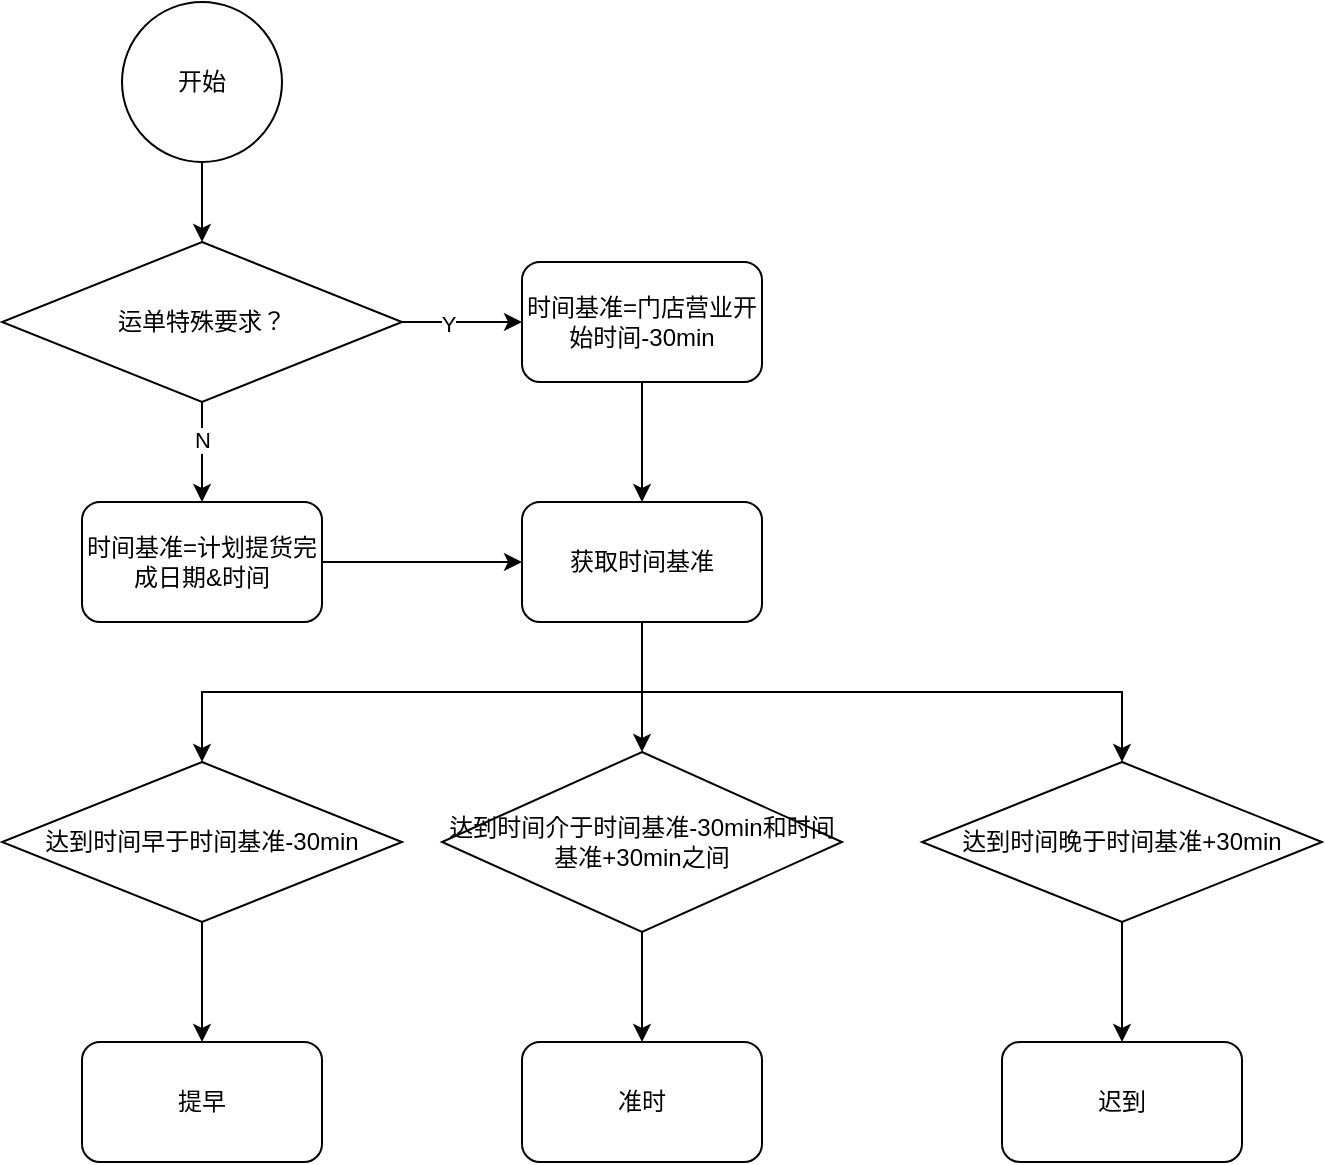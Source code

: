 <mxfile version="17.4.5" type="github">
  <diagram id="yJePkTv2cTcWfPXzqtmJ" name="Page-1">
    <mxGraphModel dx="1185" dy="614" grid="1" gridSize="10" guides="1" tooltips="1" connect="1" arrows="1" fold="1" page="1" pageScale="1" pageWidth="827" pageHeight="1169" math="0" shadow="0">
      <root>
        <mxCell id="0" />
        <mxCell id="1" parent="0" />
        <mxCell id="viNOHTLU0dl9gUFhKqfI-3" style="edgeStyle=orthogonalEdgeStyle;rounded=0;orthogonalLoop=1;jettySize=auto;html=1;exitX=0.5;exitY=1;exitDx=0;exitDy=0;" edge="1" parent="1" source="viNOHTLU0dl9gUFhKqfI-1" target="viNOHTLU0dl9gUFhKqfI-2">
          <mxGeometry relative="1" as="geometry" />
        </mxCell>
        <mxCell id="viNOHTLU0dl9gUFhKqfI-1" value="开始" style="ellipse;whiteSpace=wrap;html=1;aspect=fixed;" vertex="1" parent="1">
          <mxGeometry x="120" y="80" width="80" height="80" as="geometry" />
        </mxCell>
        <mxCell id="viNOHTLU0dl9gUFhKqfI-6" style="edgeStyle=orthogonalEdgeStyle;rounded=0;orthogonalLoop=1;jettySize=auto;html=1;exitX=1;exitY=0.5;exitDx=0;exitDy=0;entryX=0;entryY=0.5;entryDx=0;entryDy=0;" edge="1" parent="1" source="viNOHTLU0dl9gUFhKqfI-2" target="viNOHTLU0dl9gUFhKqfI-5">
          <mxGeometry relative="1" as="geometry" />
        </mxCell>
        <mxCell id="viNOHTLU0dl9gUFhKqfI-8" value="Y" style="edgeLabel;html=1;align=center;verticalAlign=middle;resizable=0;points=[];" vertex="1" connectable="0" parent="viNOHTLU0dl9gUFhKqfI-6">
          <mxGeometry x="-0.233" y="-1" relative="1" as="geometry">
            <mxPoint as="offset" />
          </mxGeometry>
        </mxCell>
        <mxCell id="viNOHTLU0dl9gUFhKqfI-7" style="edgeStyle=orthogonalEdgeStyle;rounded=0;orthogonalLoop=1;jettySize=auto;html=1;exitX=0.5;exitY=1;exitDx=0;exitDy=0;entryX=0.5;entryY=0;entryDx=0;entryDy=0;" edge="1" parent="1" source="viNOHTLU0dl9gUFhKqfI-2" target="viNOHTLU0dl9gUFhKqfI-4">
          <mxGeometry relative="1" as="geometry" />
        </mxCell>
        <mxCell id="viNOHTLU0dl9gUFhKqfI-9" value="N" style="edgeLabel;html=1;align=center;verticalAlign=middle;resizable=0;points=[];" vertex="1" connectable="0" parent="viNOHTLU0dl9gUFhKqfI-7">
          <mxGeometry x="-0.24" relative="1" as="geometry">
            <mxPoint as="offset" />
          </mxGeometry>
        </mxCell>
        <mxCell id="viNOHTLU0dl9gUFhKqfI-2" value="运单特殊要求？" style="rhombus;whiteSpace=wrap;html=1;" vertex="1" parent="1">
          <mxGeometry x="60" y="200" width="200" height="80" as="geometry" />
        </mxCell>
        <mxCell id="viNOHTLU0dl9gUFhKqfI-24" style="edgeStyle=orthogonalEdgeStyle;rounded=0;orthogonalLoop=1;jettySize=auto;html=1;exitX=1;exitY=0.5;exitDx=0;exitDy=0;entryX=0;entryY=0.5;entryDx=0;entryDy=0;" edge="1" parent="1" source="viNOHTLU0dl9gUFhKqfI-4" target="viNOHTLU0dl9gUFhKqfI-23">
          <mxGeometry relative="1" as="geometry" />
        </mxCell>
        <mxCell id="viNOHTLU0dl9gUFhKqfI-4" value="&lt;span&gt;时间基准=&lt;/span&gt;计划提货完成日期&amp;amp;时间" style="rounded=1;whiteSpace=wrap;html=1;" vertex="1" parent="1">
          <mxGeometry x="100" y="330" width="120" height="60" as="geometry" />
        </mxCell>
        <mxCell id="viNOHTLU0dl9gUFhKqfI-25" style="edgeStyle=orthogonalEdgeStyle;rounded=0;orthogonalLoop=1;jettySize=auto;html=1;exitX=0.5;exitY=1;exitDx=0;exitDy=0;entryX=0.5;entryY=0;entryDx=0;entryDy=0;" edge="1" parent="1" source="viNOHTLU0dl9gUFhKqfI-5" target="viNOHTLU0dl9gUFhKqfI-23">
          <mxGeometry relative="1" as="geometry" />
        </mxCell>
        <mxCell id="viNOHTLU0dl9gUFhKqfI-5" value="时间基准=门店营业开始时间-30min" style="rounded=1;whiteSpace=wrap;html=1;" vertex="1" parent="1">
          <mxGeometry x="320" y="210" width="120" height="60" as="geometry" />
        </mxCell>
        <mxCell id="viNOHTLU0dl9gUFhKqfI-16" style="edgeStyle=orthogonalEdgeStyle;rounded=0;orthogonalLoop=1;jettySize=auto;html=1;exitX=0.5;exitY=1;exitDx=0;exitDy=0;entryX=0.5;entryY=0;entryDx=0;entryDy=0;" edge="1" parent="1" source="viNOHTLU0dl9gUFhKqfI-14" target="viNOHTLU0dl9gUFhKqfI-15">
          <mxGeometry relative="1" as="geometry" />
        </mxCell>
        <mxCell id="viNOHTLU0dl9gUFhKqfI-14" value="达到时间早于时间基准-30min" style="rhombus;whiteSpace=wrap;html=1;" vertex="1" parent="1">
          <mxGeometry x="60" y="460" width="200" height="80" as="geometry" />
        </mxCell>
        <mxCell id="viNOHTLU0dl9gUFhKqfI-15" value="提早" style="rounded=1;whiteSpace=wrap;html=1;" vertex="1" parent="1">
          <mxGeometry x="100" y="600" width="120" height="60" as="geometry" />
        </mxCell>
        <mxCell id="viNOHTLU0dl9gUFhKqfI-21" style="edgeStyle=orthogonalEdgeStyle;rounded=0;orthogonalLoop=1;jettySize=auto;html=1;exitX=0.5;exitY=1;exitDx=0;exitDy=0;entryX=0.5;entryY=0;entryDx=0;entryDy=0;" edge="1" parent="1" source="viNOHTLU0dl9gUFhKqfI-17" target="viNOHTLU0dl9gUFhKqfI-19">
          <mxGeometry relative="1" as="geometry" />
        </mxCell>
        <mxCell id="viNOHTLU0dl9gUFhKqfI-17" value="达到时间介于时间基准-30min和时间基准+30min之间" style="rhombus;whiteSpace=wrap;html=1;" vertex="1" parent="1">
          <mxGeometry x="280" y="455" width="200" height="90" as="geometry" />
        </mxCell>
        <mxCell id="viNOHTLU0dl9gUFhKqfI-22" style="edgeStyle=orthogonalEdgeStyle;rounded=0;orthogonalLoop=1;jettySize=auto;html=1;exitX=0.5;exitY=1;exitDx=0;exitDy=0;entryX=0.5;entryY=0;entryDx=0;entryDy=0;" edge="1" parent="1" source="viNOHTLU0dl9gUFhKqfI-18" target="viNOHTLU0dl9gUFhKqfI-20">
          <mxGeometry relative="1" as="geometry" />
        </mxCell>
        <mxCell id="viNOHTLU0dl9gUFhKqfI-18" value="达到时间晚于时间基准+30min" style="rhombus;whiteSpace=wrap;html=1;" vertex="1" parent="1">
          <mxGeometry x="520" y="460" width="200" height="80" as="geometry" />
        </mxCell>
        <mxCell id="viNOHTLU0dl9gUFhKqfI-19" value="准时" style="rounded=1;whiteSpace=wrap;html=1;" vertex="1" parent="1">
          <mxGeometry x="320" y="600" width="120" height="60" as="geometry" />
        </mxCell>
        <mxCell id="viNOHTLU0dl9gUFhKqfI-20" value="迟到" style="rounded=1;whiteSpace=wrap;html=1;" vertex="1" parent="1">
          <mxGeometry x="560" y="600" width="120" height="60" as="geometry" />
        </mxCell>
        <mxCell id="viNOHTLU0dl9gUFhKqfI-26" style="edgeStyle=orthogonalEdgeStyle;rounded=0;orthogonalLoop=1;jettySize=auto;html=1;exitX=0.5;exitY=1;exitDx=0;exitDy=0;entryX=0.5;entryY=0;entryDx=0;entryDy=0;" edge="1" parent="1" source="viNOHTLU0dl9gUFhKqfI-23" target="viNOHTLU0dl9gUFhKqfI-14">
          <mxGeometry relative="1" as="geometry" />
        </mxCell>
        <mxCell id="viNOHTLU0dl9gUFhKqfI-27" style="edgeStyle=orthogonalEdgeStyle;rounded=0;orthogonalLoop=1;jettySize=auto;html=1;exitX=0.5;exitY=1;exitDx=0;exitDy=0;" edge="1" parent="1" source="viNOHTLU0dl9gUFhKqfI-23" target="viNOHTLU0dl9gUFhKqfI-17">
          <mxGeometry relative="1" as="geometry" />
        </mxCell>
        <mxCell id="viNOHTLU0dl9gUFhKqfI-28" style="edgeStyle=orthogonalEdgeStyle;rounded=0;orthogonalLoop=1;jettySize=auto;html=1;exitX=0.5;exitY=1;exitDx=0;exitDy=0;" edge="1" parent="1" source="viNOHTLU0dl9gUFhKqfI-23" target="viNOHTLU0dl9gUFhKqfI-18">
          <mxGeometry relative="1" as="geometry" />
        </mxCell>
        <mxCell id="viNOHTLU0dl9gUFhKqfI-23" value="获取时间基准" style="rounded=1;whiteSpace=wrap;html=1;" vertex="1" parent="1">
          <mxGeometry x="320" y="330" width="120" height="60" as="geometry" />
        </mxCell>
      </root>
    </mxGraphModel>
  </diagram>
</mxfile>
